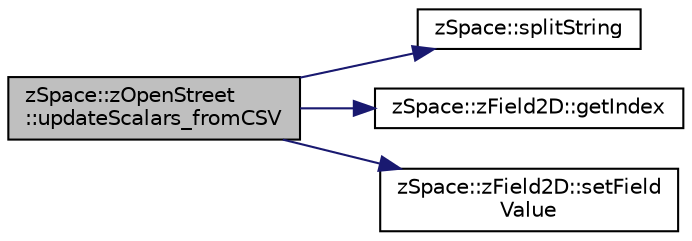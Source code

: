 digraph "zSpace::zOpenStreet::updateScalars_fromCSV"
{
 // LATEX_PDF_SIZE
  edge [fontname="Helvetica",fontsize="10",labelfontname="Helvetica",labelfontsize="10"];
  node [fontname="Helvetica",fontsize="10",shape=record];
  rankdir="LR";
  Node129 [label="zSpace::zOpenStreet\l::updateScalars_fromCSV",height=0.2,width=0.4,color="black", fillcolor="grey75", style="filled", fontcolor="black",tooltip=" "];
  Node129 -> Node130 [color="midnightblue",fontsize="10",style="solid",fontname="Helvetica"];
  Node130 [label="zSpace::splitString",height=0.2,width=0.4,color="black", fillcolor="white", style="filled",URL="$group__z_core_utilities.html#ga4632c0bf9aaa9b88d6e928244a77cda5",tooltip="This method splits the input string based on the input delimiter."];
  Node129 -> Node131 [color="midnightblue",fontsize="10",style="solid",fontname="Helvetica"];
  Node131 [label="zSpace::zField2D::getIndex",height=0.2,width=0.4,color="black", fillcolor="white", style="filled",URL="$classz_space_1_1z_field2_d.html#a195cbd398fa8e657b7ea599f34fa7ede",tooltip="This method gets the index of the field for the input X and Y indicies."];
  Node129 -> Node132 [color="midnightblue",fontsize="10",style="solid",fontname="Helvetica"];
  Node132 [label="zSpace::zField2D::setField\lValue",height=0.2,width=0.4,color="black", fillcolor="white", style="filled",URL="$classz_space_1_1z_field2_d.html#af5d518e9d615527f99de36bf915b28b2",tooltip="This method sets the value of the field at the input index."];
}
